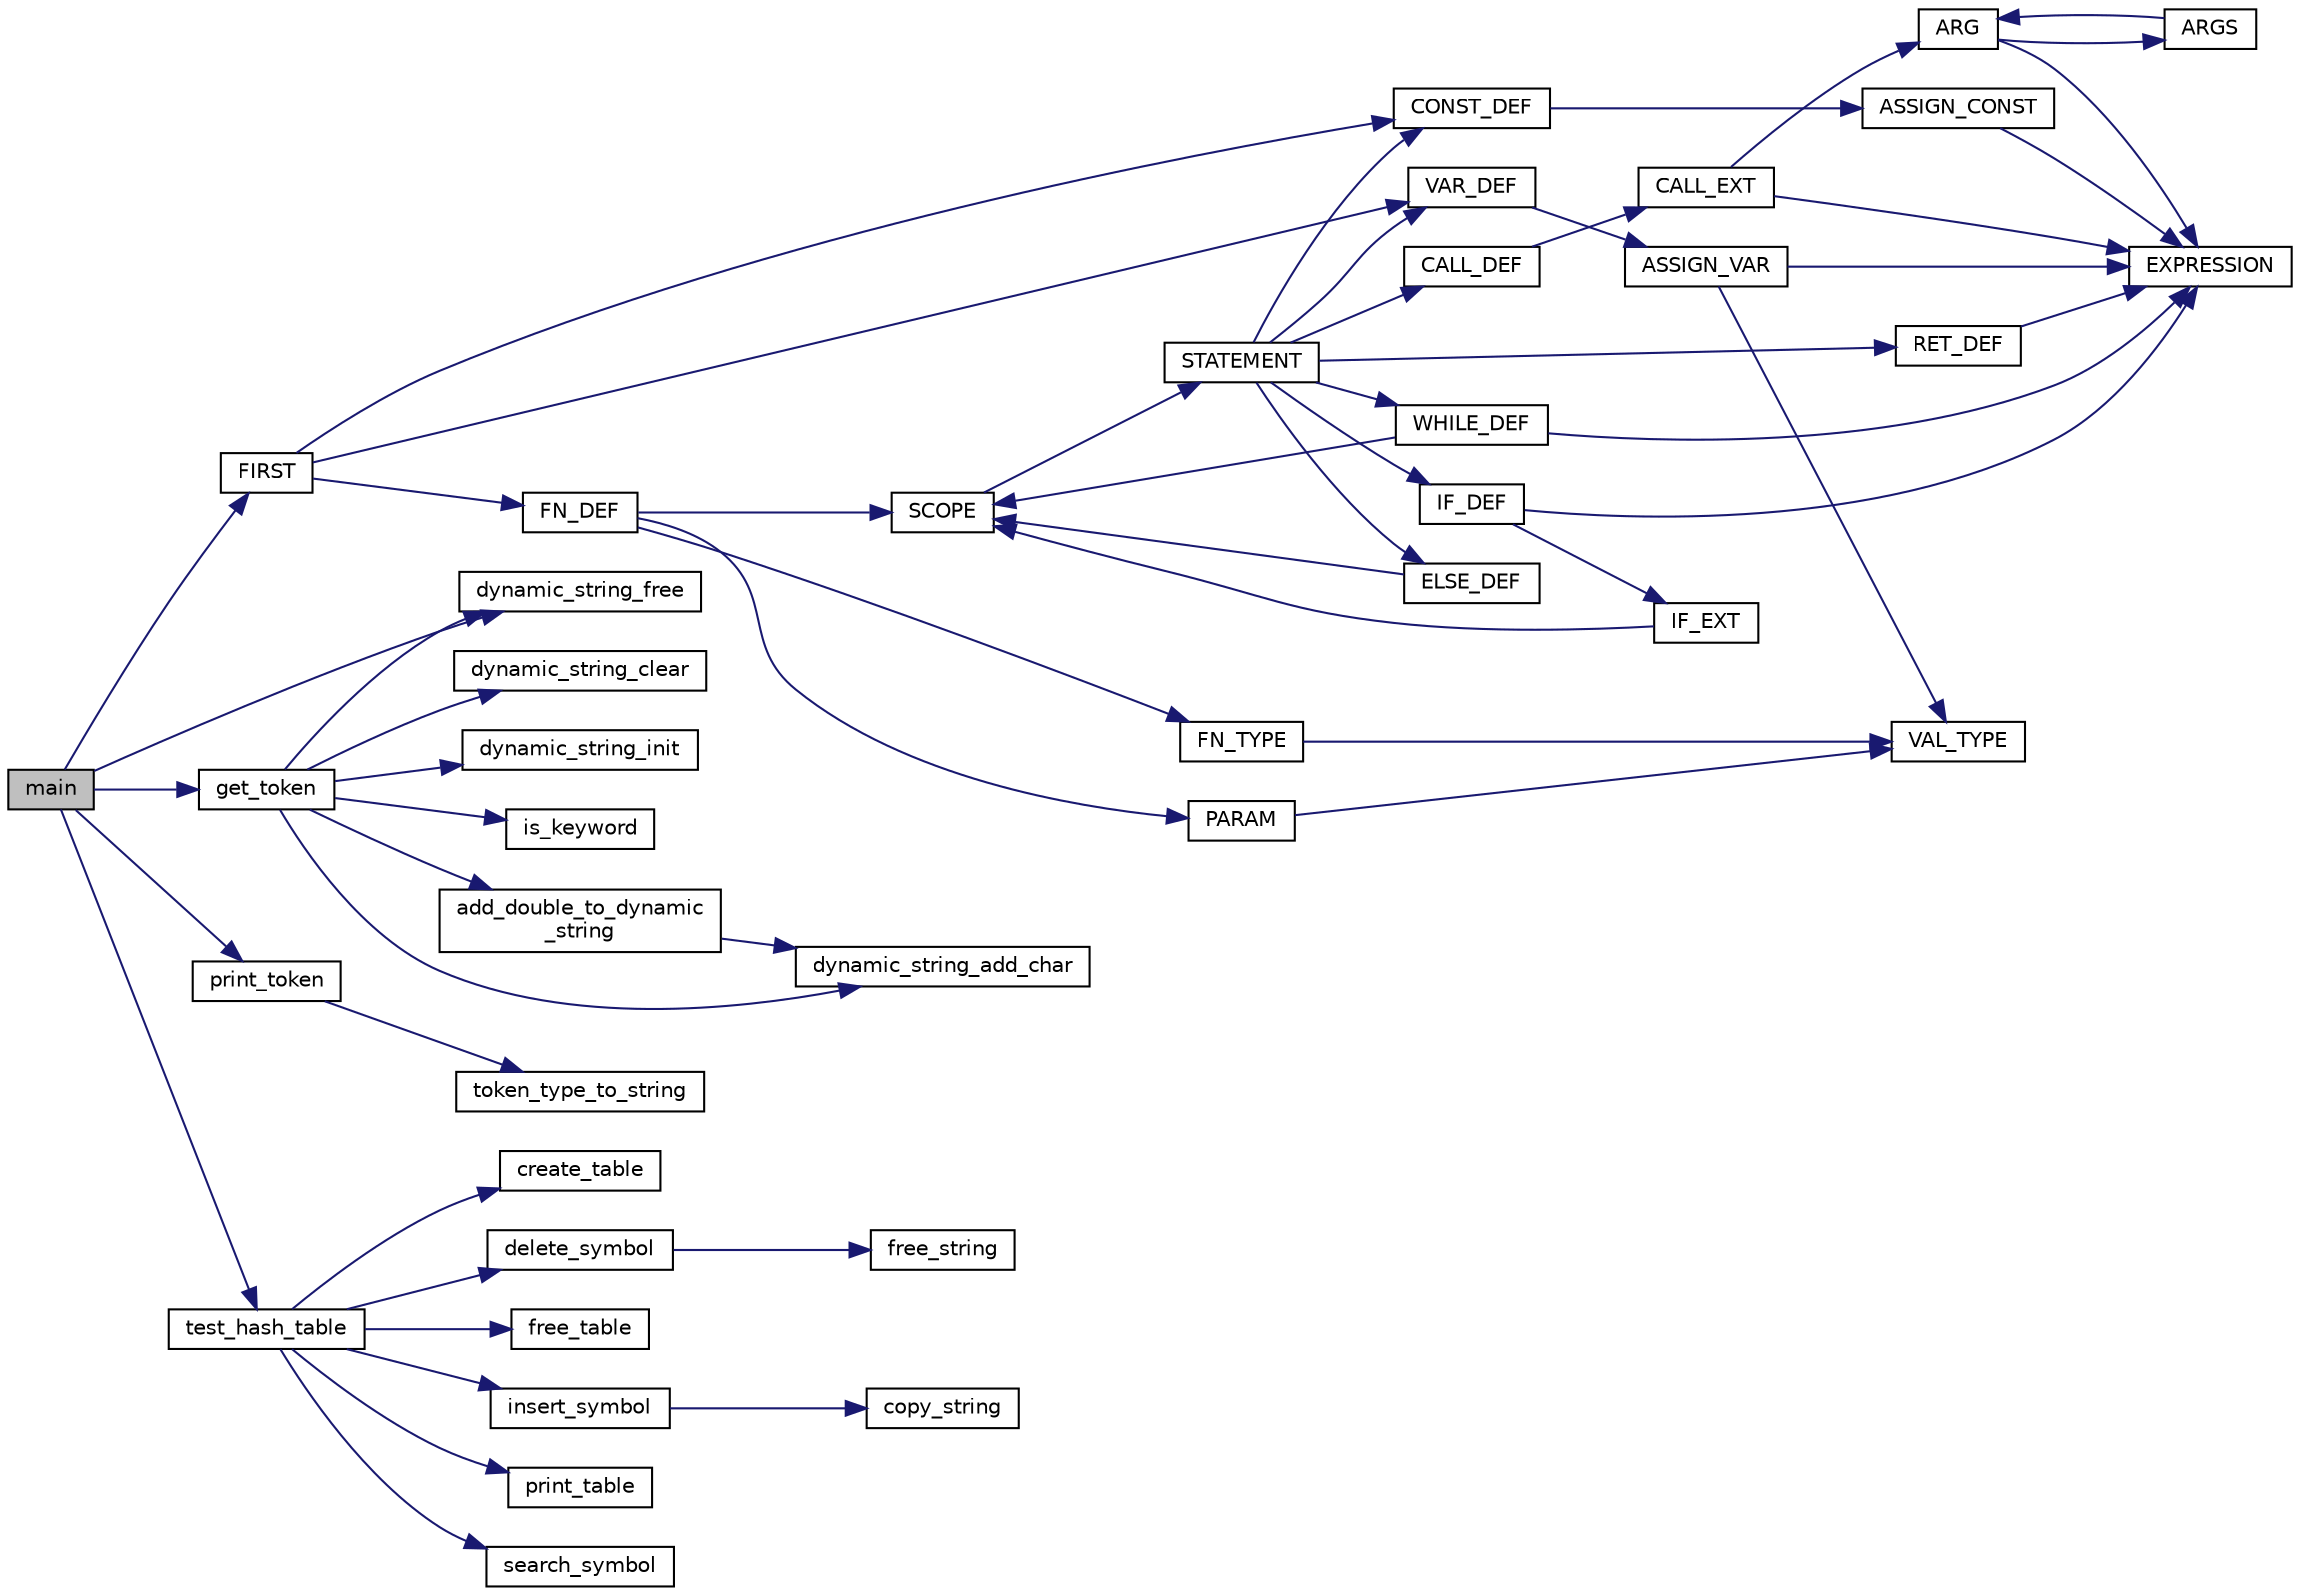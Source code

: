 digraph "main"
{
 // LATEX_PDF_SIZE
  edge [fontname="Helvetica",fontsize="10",labelfontname="Helvetica",labelfontsize="10"];
  node [fontname="Helvetica",fontsize="10",shape=record];
  rankdir="LR";
  Node1 [label="main",height=0.2,width=0.4,color="black", fillcolor="grey75", style="filled", fontcolor="black",tooltip=" "];
  Node1 -> Node2 [color="midnightblue",fontsize="10",style="solid",fontname="Helvetica"];
  Node2 [label="dynamic_string_free",height=0.2,width=0.4,color="black", fillcolor="white", style="filled",URL="$newstring_8c.html#a03217aede38d7cef89609b66fd21f2f7",tooltip=" "];
  Node1 -> Node3 [color="midnightblue",fontsize="10",style="solid",fontname="Helvetica"];
  Node3 [label="FIRST",height=0.2,width=0.4,color="black", fillcolor="white", style="filled",URL="$syntactic__analysis_8c.html#a607ec0964227a0c6c98fd79770e51c11",tooltip="Processes the FIRST rule in the syntactic analysis."];
  Node3 -> Node4 [color="midnightblue",fontsize="10",style="solid",fontname="Helvetica"];
  Node4 [label="CONST_DEF",height=0.2,width=0.4,color="black", fillcolor="white", style="filled",URL="$syntactic__analysis_8c.html#ab1c09d376532dc76198f8d2d6c729fef",tooltip="Processes command for constant declaration."];
  Node4 -> Node5 [color="midnightblue",fontsize="10",style="solid",fontname="Helvetica"];
  Node5 [label="ASSIGN_CONST",height=0.2,width=0.4,color="black", fillcolor="white", style="filled",URL="$syntactic__analysis_8c.html#aa1d8bc4c3095f3ba13e1fcc83038d948",tooltip="Processes assigning expresions to the constant."];
  Node5 -> Node6 [color="midnightblue",fontsize="10",style="solid",fontname="Helvetica"];
  Node6 [label="EXPRESSION",height=0.2,width=0.4,color="black", fillcolor="white", style="filled",URL="$syntactic__analysis_8c.html#a38b7a13b9a5926c2c4b6af62cec86f85",tooltip="Function for processing another argument which is in queue."];
  Node3 -> Node7 [color="midnightblue",fontsize="10",style="solid",fontname="Helvetica"];
  Node7 [label="FN_DEF",height=0.2,width=0.4,color="black", fillcolor="white", style="filled",URL="$syntactic__analysis_8c.html#afb9892407a0399d61e51261ff730599a",tooltip="Processes function declaration."];
  Node7 -> Node8 [color="midnightblue",fontsize="10",style="solid",fontname="Helvetica"];
  Node8 [label="FN_TYPE",height=0.2,width=0.4,color="black", fillcolor="white", style="filled",URL="$syntactic__analysis_8c.html#aef5821c4ef2e8e26c864efa3564244f6",tooltip="Function for verifaction enabled data types (FUNCTIONS)"];
  Node8 -> Node9 [color="midnightblue",fontsize="10",style="solid",fontname="Helvetica"];
  Node9 [label="VAL_TYPE",height=0.2,width=0.4,color="black", fillcolor="white", style="filled",URL="$syntactic__analysis_8c.html#aaef2bee27144c07c175bb36e4c28af9d",tooltip="Function for verifaction enabled data types (DATA TYPES)"];
  Node7 -> Node10 [color="midnightblue",fontsize="10",style="solid",fontname="Helvetica"];
  Node10 [label="PARAM",height=0.2,width=0.4,color="black", fillcolor="white", style="filled",URL="$syntactic__analysis_8c.html#acb21f12318c9d312a452616eb6c7262d",tooltip="Function for processing parameters of declaraced function."];
  Node10 -> Node9 [color="midnightblue",fontsize="10",style="solid",fontname="Helvetica"];
  Node7 -> Node11 [color="midnightblue",fontsize="10",style="solid",fontname="Helvetica"];
  Node11 [label="SCOPE",height=0.2,width=0.4,color="black", fillcolor="white", style="filled",URL="$syntactic__analysis_8c.html#a7d21e9db61747d6734d9a7f27d33b4f4",tooltip="Function for determining the depth of infestation."];
  Node11 -> Node12 [color="midnightblue",fontsize="10",style="solid",fontname="Helvetica"];
  Node12 [label="STATEMENT",height=0.2,width=0.4,color="black", fillcolor="white", style="filled",URL="$syntactic__analysis_8c.html#a7eac9e4351cf87fecd3e9a66cf5f28d8",tooltip="Processes the commands, coditions, ..."];
  Node12 -> Node13 [color="midnightblue",fontsize="10",style="solid",fontname="Helvetica"];
  Node13 [label="CALL_DEF",height=0.2,width=0.4,color="black", fillcolor="white", style="filled",URL="$syntactic__analysis_8c.html#a2999c303cc3fb4692b7e96d9a22e9c03",tooltip="Processes calling functions, variables."];
  Node13 -> Node14 [color="midnightblue",fontsize="10",style="solid",fontname="Helvetica"];
  Node14 [label="CALL_EXT",height=0.2,width=0.4,color="black", fillcolor="white", style="filled",URL="$syntactic__analysis_8c.html#ade39708cf9c0a95b1e75a94b3982f1aa",tooltip="Extended function for CALL_DEF()"];
  Node14 -> Node15 [color="midnightblue",fontsize="10",style="solid",fontname="Helvetica"];
  Node15 [label="ARG",height=0.2,width=0.4,color="black", fillcolor="white", style="filled",URL="$syntactic__analysis_8c.html#a83f44b9d12d581ea924af4ba707819c3",tooltip="Function for processing argument of called function."];
  Node15 -> Node16 [color="midnightblue",fontsize="10",style="solid",fontname="Helvetica"];
  Node16 [label="ARGS",height=0.2,width=0.4,color="black", fillcolor="white", style="filled",URL="$syntactic__analysis_8c.html#a271ef1f0dc6a029b233bcb024b19b116",tooltip="Function for processing another argument which is in queue."];
  Node16 -> Node15 [color="midnightblue",fontsize="10",style="solid",fontname="Helvetica"];
  Node15 -> Node6 [color="midnightblue",fontsize="10",style="solid",fontname="Helvetica"];
  Node14 -> Node6 [color="midnightblue",fontsize="10",style="solid",fontname="Helvetica"];
  Node12 -> Node4 [color="midnightblue",fontsize="10",style="solid",fontname="Helvetica"];
  Node12 -> Node17 [color="midnightblue",fontsize="10",style="solid",fontname="Helvetica"];
  Node17 [label="ELSE_DEF",height=0.2,width=0.4,color="black", fillcolor="white", style="filled",URL="$syntactic__analysis_8c.html#a047deda12297b3a39f2d50261fd7de70",tooltip="Processes else condition."];
  Node17 -> Node11 [color="midnightblue",fontsize="10",style="solid",fontname="Helvetica"];
  Node12 -> Node18 [color="midnightblue",fontsize="10",style="solid",fontname="Helvetica"];
  Node18 [label="IF_DEF",height=0.2,width=0.4,color="black", fillcolor="white", style="filled",URL="$syntactic__analysis_8c.html#ac9b33c13aa831335429748838739aef7",tooltip="Processes if condition."];
  Node18 -> Node6 [color="midnightblue",fontsize="10",style="solid",fontname="Helvetica"];
  Node18 -> Node19 [color="midnightblue",fontsize="10",style="solid",fontname="Helvetica"];
  Node19 [label="IF_EXT",height=0.2,width=0.4,color="black", fillcolor="white", style="filled",URL="$syntactic__analysis_8c.html#af131918ae0d8a1cc29cb2c8d6dc13aff",tooltip="Extended function for CALL_DEF()"];
  Node19 -> Node11 [color="midnightblue",fontsize="10",style="solid",fontname="Helvetica"];
  Node12 -> Node20 [color="midnightblue",fontsize="10",style="solid",fontname="Helvetica"];
  Node20 [label="RET_DEF",height=0.2,width=0.4,color="black", fillcolor="white", style="filled",URL="$syntactic__analysis_8c.html#a1012bbb9f570627aabec5e3eda7c4993",tooltip="Processes return command."];
  Node20 -> Node6 [color="midnightblue",fontsize="10",style="solid",fontname="Helvetica"];
  Node12 -> Node21 [color="midnightblue",fontsize="10",style="solid",fontname="Helvetica"];
  Node21 [label="VAR_DEF",height=0.2,width=0.4,color="black", fillcolor="white", style="filled",URL="$syntactic__analysis_8c.html#a49c6186e8aee36246b52305756b7a017",tooltip="Processes command for variable declaration."];
  Node21 -> Node22 [color="midnightblue",fontsize="10",style="solid",fontname="Helvetica"];
  Node22 [label="ASSIGN_VAR",height=0.2,width=0.4,color="black", fillcolor="white", style="filled",URL="$syntactic__analysis_8c.html#a76e0ba812902123b4ec0d43c59c13c04",tooltip="Processes assigning expresions to the variable."];
  Node22 -> Node6 [color="midnightblue",fontsize="10",style="solid",fontname="Helvetica"];
  Node22 -> Node9 [color="midnightblue",fontsize="10",style="solid",fontname="Helvetica"];
  Node12 -> Node23 [color="midnightblue",fontsize="10",style="solid",fontname="Helvetica"];
  Node23 [label="WHILE_DEF",height=0.2,width=0.4,color="black", fillcolor="white", style="filled",URL="$syntactic__analysis_8c.html#a13efec100d0c39c874c413765ded4d10",tooltip="Processes while loop."];
  Node23 -> Node6 [color="midnightblue",fontsize="10",style="solid",fontname="Helvetica"];
  Node23 -> Node11 [color="midnightblue",fontsize="10",style="solid",fontname="Helvetica"];
  Node3 -> Node21 [color="midnightblue",fontsize="10",style="solid",fontname="Helvetica"];
  Node1 -> Node24 [color="midnightblue",fontsize="10",style="solid",fontname="Helvetica"];
  Node24 [label="get_token",height=0.2,width=0.4,color="black", fillcolor="white", style="filled",URL="$lexical__analyser_8c.html#a1b68532a422d65e0eab79e3011af906e",tooltip="Retrieves the next token from the input file."];
  Node24 -> Node25 [color="midnightblue",fontsize="10",style="solid",fontname="Helvetica"];
  Node25 [label="add_double_to_dynamic\l_string",height=0.2,width=0.4,color="black", fillcolor="white", style="filled",URL="$newstring_8c.html#a723751a5d99efdf10145303c11895ce9",tooltip=" "];
  Node25 -> Node26 [color="midnightblue",fontsize="10",style="solid",fontname="Helvetica"];
  Node26 [label="dynamic_string_add_char",height=0.2,width=0.4,color="black", fillcolor="white", style="filled",URL="$newstring_8c.html#a33884f5f943a1e93cdba424756c663d9",tooltip=" "];
  Node24 -> Node26 [color="midnightblue",fontsize="10",style="solid",fontname="Helvetica"];
  Node24 -> Node27 [color="midnightblue",fontsize="10",style="solid",fontname="Helvetica"];
  Node27 [label="dynamic_string_clear",height=0.2,width=0.4,color="black", fillcolor="white", style="filled",URL="$newstring_8c.html#aa1207c77da58ada32d94fe4e97aa5e1e",tooltip=" "];
  Node24 -> Node2 [color="midnightblue",fontsize="10",style="solid",fontname="Helvetica"];
  Node24 -> Node28 [color="midnightblue",fontsize="10",style="solid",fontname="Helvetica"];
  Node28 [label="dynamic_string_init",height=0.2,width=0.4,color="black", fillcolor="white", style="filled",URL="$newstring_8c.html#a5c4e413e494b26f4a5d9ddba7a274b3c",tooltip=" "];
  Node24 -> Node29 [color="midnightblue",fontsize="10",style="solid",fontname="Helvetica"];
  Node29 [label="is_keyword",height=0.2,width=0.4,color="black", fillcolor="white", style="filled",URL="$lexical__analyser_8c.html#ade03459f3b506becbc1e389002a1126a",tooltip="Checks if a given token is a keyword."];
  Node1 -> Node30 [color="midnightblue",fontsize="10",style="solid",fontname="Helvetica"];
  Node30 [label="print_token",height=0.2,width=0.4,color="black", fillcolor="white", style="filled",URL="$lexical__analyser_8c.html#acbb4fd03fd6564af6fe03306ec48364c",tooltip="Prints the details of a token."];
  Node30 -> Node31 [color="midnightblue",fontsize="10",style="solid",fontname="Helvetica"];
  Node31 [label="token_type_to_string",height=0.2,width=0.4,color="black", fillcolor="white", style="filled",URL="$lexical__analyser_8c.html#a67367cc8618de258a4163191d1ac05b8",tooltip="Converts a token type to its string representation."];
  Node1 -> Node32 [color="midnightblue",fontsize="10",style="solid",fontname="Helvetica"];
  Node32 [label="test_hash_table",height=0.2,width=0.4,color="black", fillcolor="white", style="filled",URL="$main_8c.html#a61b668b23f9d1ce9068bff1a47a788de",tooltip=" "];
  Node32 -> Node33 [color="midnightblue",fontsize="10",style="solid",fontname="Helvetica"];
  Node33 [label="create_table",height=0.2,width=0.4,color="black", fillcolor="white", style="filled",URL="$ADT_8c.html#a99781ee05b9a784e40d6e179c04f42c9",tooltip=" "];
  Node32 -> Node34 [color="midnightblue",fontsize="10",style="solid",fontname="Helvetica"];
  Node34 [label="delete_symbol",height=0.2,width=0.4,color="black", fillcolor="white", style="filled",URL="$ADT_8c.html#a86337fb4e746828ec8da93815780b8e5",tooltip=" "];
  Node34 -> Node35 [color="midnightblue",fontsize="10",style="solid",fontname="Helvetica"];
  Node35 [label="free_string",height=0.2,width=0.4,color="black", fillcolor="white", style="filled",URL="$ADT_8c.html#ae7778847ae19a4693087f819ef97ada7",tooltip=" "];
  Node32 -> Node36 [color="midnightblue",fontsize="10",style="solid",fontname="Helvetica"];
  Node36 [label="free_table",height=0.2,width=0.4,color="black", fillcolor="white", style="filled",URL="$ADT_8c.html#a586c12683a18644602e7029a8fb528c4",tooltip=" "];
  Node32 -> Node37 [color="midnightblue",fontsize="10",style="solid",fontname="Helvetica"];
  Node37 [label="insert_symbol",height=0.2,width=0.4,color="black", fillcolor="white", style="filled",URL="$ADT_8c.html#a498be84c0146adc44a4d75f3ddadfce8",tooltip=" "];
  Node37 -> Node38 [color="midnightblue",fontsize="10",style="solid",fontname="Helvetica"];
  Node38 [label="copy_string",height=0.2,width=0.4,color="black", fillcolor="white", style="filled",URL="$ADT_8c.html#a69781ac22aa41ceaca20060ad642a403",tooltip=" "];
  Node32 -> Node39 [color="midnightblue",fontsize="10",style="solid",fontname="Helvetica"];
  Node39 [label="print_table",height=0.2,width=0.4,color="black", fillcolor="white", style="filled",URL="$main_8c.html#a1127b7ccef7affaa427479522fd4024a",tooltip=" "];
  Node32 -> Node40 [color="midnightblue",fontsize="10",style="solid",fontname="Helvetica"];
  Node40 [label="search_symbol",height=0.2,width=0.4,color="black", fillcolor="white", style="filled",URL="$ADT_8c.html#a87d79a5adc075526a4778d53c2948412",tooltip=" "];
}
